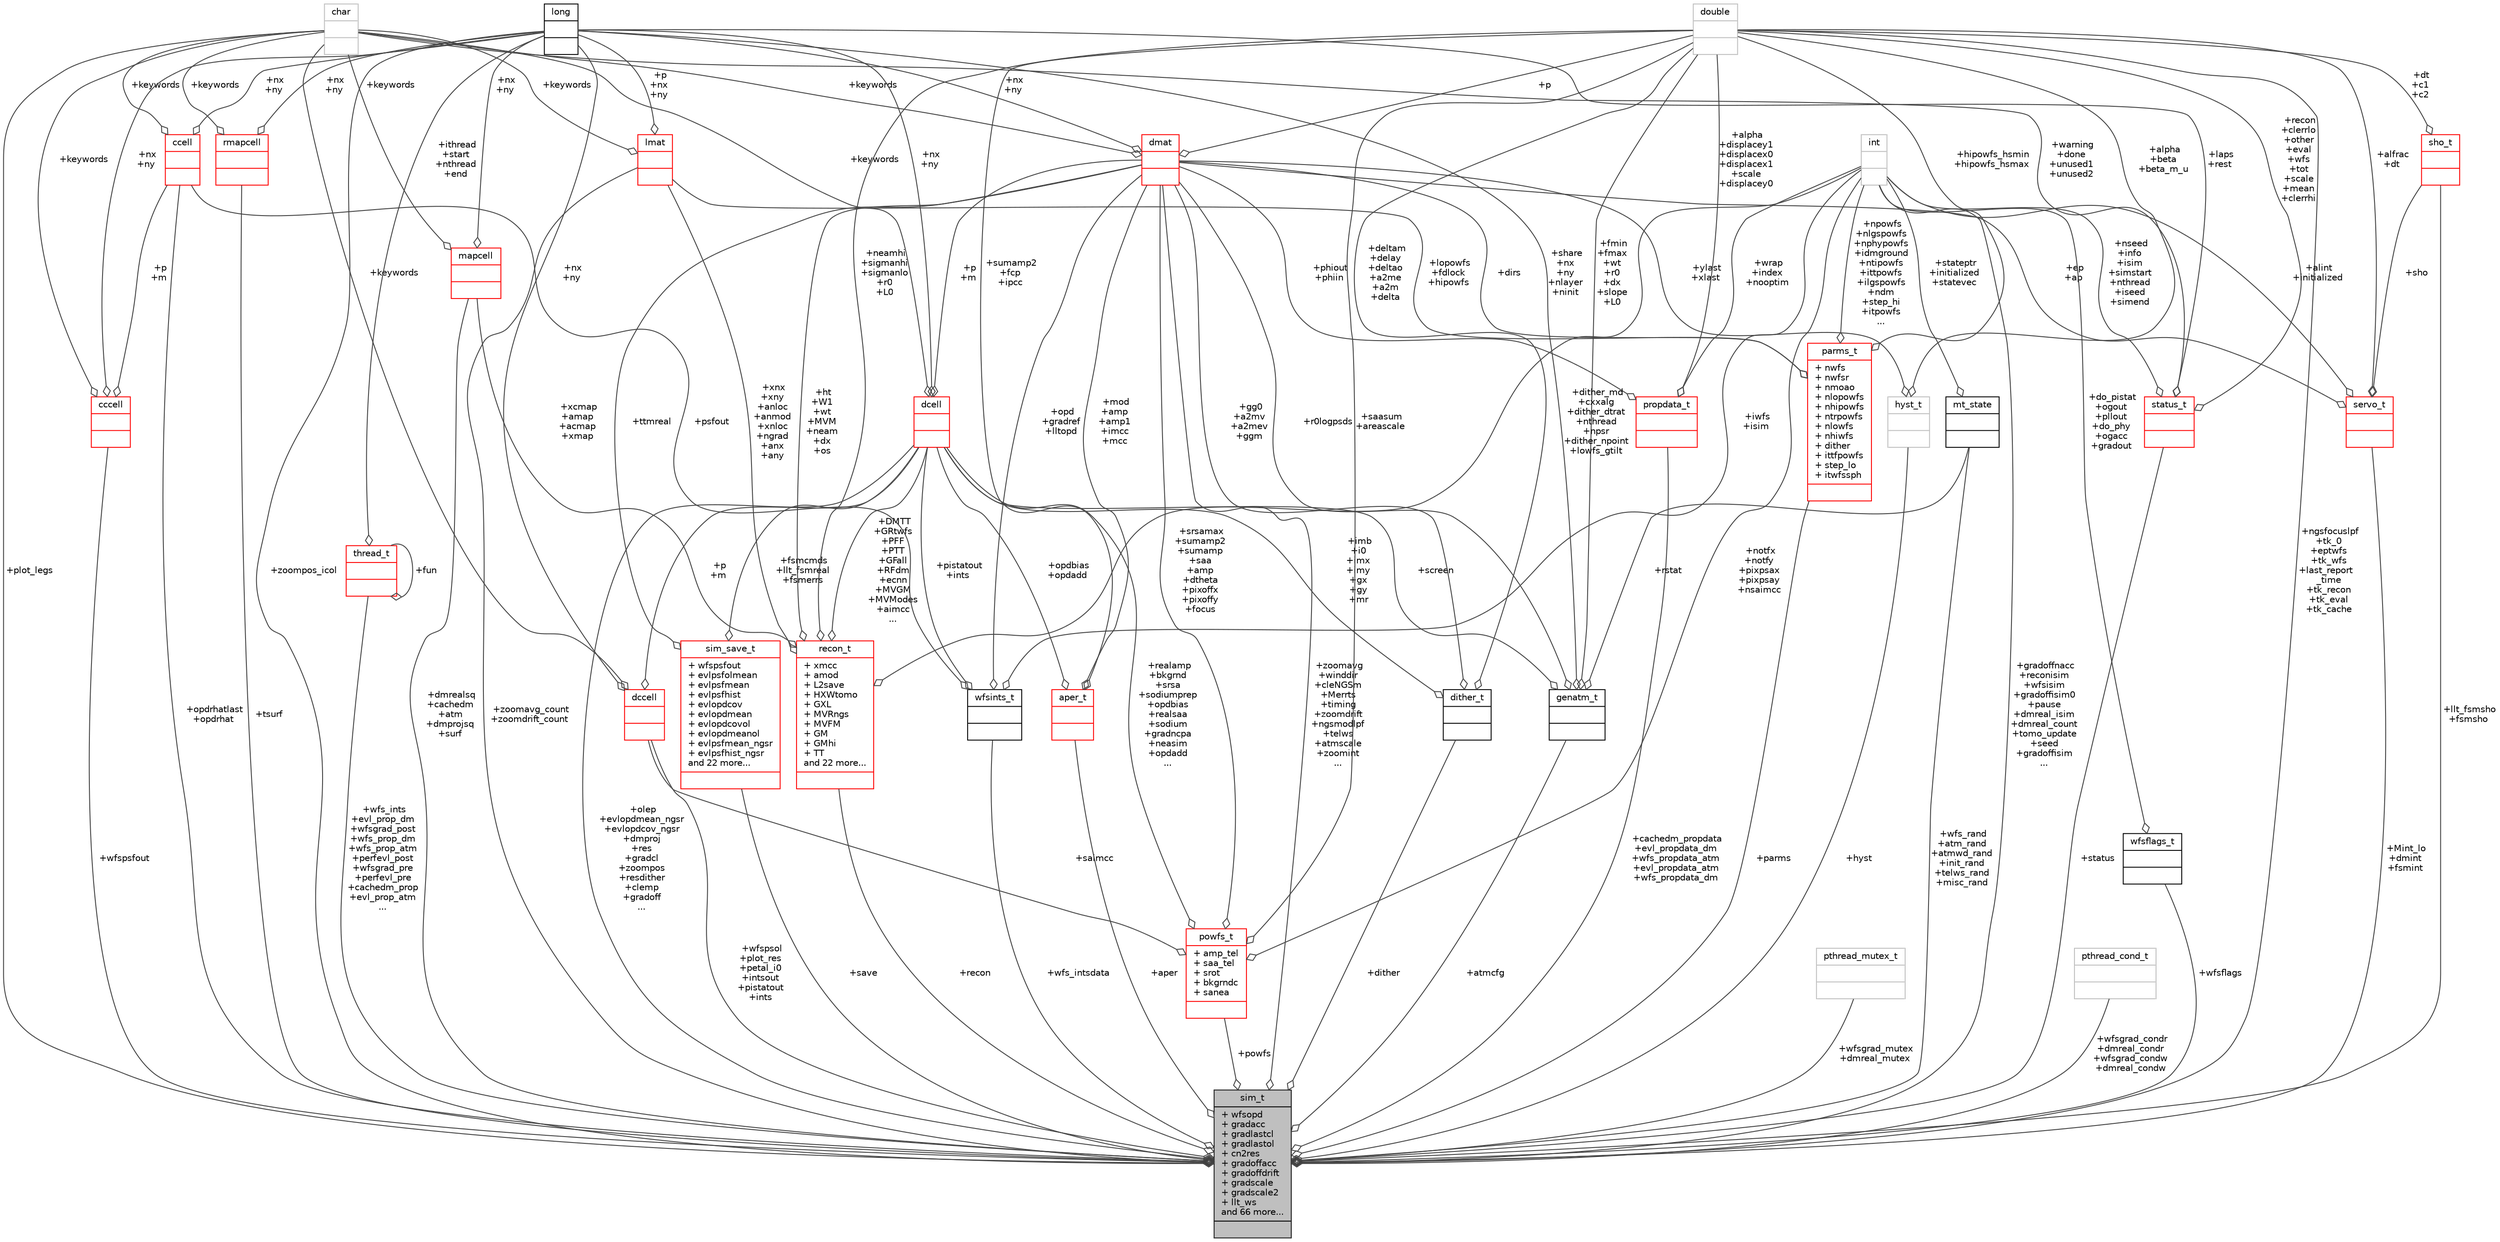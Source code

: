 digraph "sim_t"
{
 // INTERACTIVE_SVG=YES
  bgcolor="transparent";
  edge [fontname="Helvetica",fontsize="10",labelfontname="Helvetica",labelfontsize="10"];
  node [fontname="Helvetica",fontsize="10",shape=record];
  Node367 [label="{sim_t\n|+ wfsopd\l+ gradacc\l+ gradlastcl\l+ gradlastol\l+ cn2res\l+ gradoffacc\l+ gradoffdrift\l+ gradscale\l+ gradscale2\l+ llt_ws\land 66 more...\l|}",height=0.2,width=0.4,color="black", fillcolor="grey75", style="filled", fontcolor="black"];
  Node368 -> Node367 [color="grey25",fontsize="10",style="solid",label=" +olep\n+evlopdmean_ngsr\n+evlopdcov_ngsr\n+dmproj\n+res\n+gradcl\n+zoompos\n+resdither\n+clemp\n+gradoff\n..." ,arrowhead="odiamond",fontname="Helvetica"];
  Node368 [label="{dcell\n||}",height=0.2,width=0.4,color="red",URL="$type_8h.html#structdcell"];
  Node370 -> Node368 [color="grey25",fontsize="10",style="solid",label=" +keywords" ,arrowhead="odiamond",fontname="Helvetica"];
  Node370 [label="{char\n||}",height=0.2,width=0.4,color="grey75"];
  Node376 -> Node368 [color="grey25",fontsize="10",style="solid",label=" +p\n+m" ,arrowhead="odiamond",fontname="Helvetica"];
  Node376 [label="{dmat\n||}",height=0.2,width=0.4,color="red",URL="$type_8h.html#structdmat"];
  Node379 -> Node376 [color="grey25",fontsize="10",style="solid",label=" +p" ,arrowhead="odiamond",fontname="Helvetica"];
  Node379 [label="{double\n||}",height=0.2,width=0.4,color="grey75"];
  Node370 -> Node376 [color="grey25",fontsize="10",style="solid",label=" +keywords" ,arrowhead="odiamond",fontname="Helvetica"];
  Node378 -> Node376 [color="grey25",fontsize="10",style="solid",label=" +nx\n+ny" ,arrowhead="odiamond",fontname="Helvetica"];
  Node378 [label="{long\n||}",height=0.2,width=0.4,color="black",URL="$classlong.html"];
  Node378 -> Node368 [color="grey25",fontsize="10",style="solid",label=" +nx\n+ny" ,arrowhead="odiamond",fontname="Helvetica"];
  Node382 -> Node367 [color="grey25",fontsize="10",style="solid",label=" +wfs_ints\n+evl_prop_dm\n+wfsgrad_post\n+wfs_prop_dm\n+wfs_prop_atm\n+perfevl_post\n+wfsgrad_pre\n+perfevl_pre\n+cachedm_prop\n+evl_prop_atm\n..." ,arrowhead="odiamond",fontname="Helvetica"];
  Node382 [label="{thread_t\n||}",height=0.2,width=0.4,color="red",URL="$thread_8h.html#structthread__t"];
  Node382 -> Node382 [color="grey25",fontsize="10",style="solid",label=" +fun" ,arrowhead="odiamond",fontname="Helvetica"];
  Node378 -> Node382 [color="grey25",fontsize="10",style="solid",label=" +ithread\n+start\n+nthread\n+end" ,arrowhead="odiamond",fontname="Helvetica"];
  Node383 -> Node367 [color="grey25",fontsize="10",style="solid",label=" +cachedm_propdata\n+evl_propdata_dm\n+wfs_propdata_atm\n+evl_propdata_atm\n+wfs_propdata_dm" ,arrowhead="odiamond",fontname="Helvetica"];
  Node383 [label="{propdata_t\n||}",height=0.2,width=0.4,color="red",URL="$lib_2accphi_8h.html#structpropdata__t"];
  Node379 -> Node383 [color="grey25",fontsize="10",style="solid",label=" +alpha\n+displacey1\n+displacex0\n+displacex1\n+scale\n+displacey0" ,arrowhead="odiamond",fontname="Helvetica"];
  Node371 -> Node383 [color="grey25",fontsize="10",style="solid",label=" +wrap\n+index\n+nooptim" ,arrowhead="odiamond",fontname="Helvetica"];
  Node371 [label="{int\n||}",height=0.2,width=0.4,color="grey75"];
  Node376 -> Node383 [color="grey25",fontsize="10",style="solid",label=" +phiout\n+phiin" ,arrowhead="odiamond",fontname="Helvetica"];
  Node393 -> Node367 [color="grey25",fontsize="10",style="solid",label=" +Mint_lo\n+dmint\n+fsmint" ,arrowhead="odiamond",fontname="Helvetica"];
  Node393 [label="{servo_t\n||}",height=0.2,width=0.4,color="red",URL="$servo_8h.html#structservo__t"];
  Node379 -> Node393 [color="grey25",fontsize="10",style="solid",label=" +alfrac\n+dt" ,arrowhead="odiamond",fontname="Helvetica"];
  Node396 -> Node393 [color="grey25",fontsize="10",style="solid",label=" +sho" ,arrowhead="odiamond",fontname="Helvetica"];
  Node396 [label="{sho_t\n||}",height=0.2,width=0.4,color="red",URL="$servo_8h.html#structsho__t"];
  Node379 -> Node396 [color="grey25",fontsize="10",style="solid",label=" +dt\n+c1\n+c2" ,arrowhead="odiamond",fontname="Helvetica"];
  Node371 -> Node393 [color="grey25",fontsize="10",style="solid",label=" +alint\n+initialized" ,arrowhead="odiamond",fontname="Helvetica"];
  Node376 -> Node393 [color="grey25",fontsize="10",style="solid",label=" +ep\n+ap" ,arrowhead="odiamond",fontname="Helvetica"];
  Node398 -> Node367 [color="grey25",fontsize="10",style="solid",label=" +wfspsol\n+plot_res\n+petal_i0\n+intsout\n+pistatout\n+ints" ,arrowhead="odiamond",fontname="Helvetica"];
  Node398 [label="{dccell\n||}",height=0.2,width=0.4,color="red",URL="$type_8h.html#structdccell"];
  Node368 -> Node398 [color="grey25",fontsize="10",style="solid",label=" +p\n+m" ,arrowhead="odiamond",fontname="Helvetica"];
  Node370 -> Node398 [color="grey25",fontsize="10",style="solid",label=" +keywords" ,arrowhead="odiamond",fontname="Helvetica"];
  Node378 -> Node398 [color="grey25",fontsize="10",style="solid",label=" +nx\n+ny" ,arrowhead="odiamond",fontname="Helvetica"];
  Node399 -> Node367 [color="grey25",fontsize="10",style="solid",label=" +dither" ,arrowhead="odiamond",fontname="Helvetica"];
  Node399 [label="{dither_t\n||}",height=0.2,width=0.4,color="black",URL="$maos_2types_8h.html#structdither__t"];
  Node368 -> Node399 [color="grey25",fontsize="10",style="solid",label=" +imb\n+i0\n+imx\n+imy\n+gx\n+gy\n+mr" ,arrowhead="odiamond",fontname="Helvetica"];
  Node379 -> Node399 [color="grey25",fontsize="10",style="solid",label=" +deltam\n+delay\n+deltao\n+a2me\n+a2m\n+delta" ,arrowhead="odiamond",fontname="Helvetica"];
  Node376 -> Node399 [color="grey25",fontsize="10",style="solid",label=" +gg0\n+a2mv\n+a2mev\n+ggm" ,arrowhead="odiamond",fontname="Helvetica"];
  Node400 -> Node367 [color="grey25",fontsize="10",style="solid",label=" +wfs_intsdata" ,arrowhead="odiamond",fontname="Helvetica"];
  Node400 [label="{wfsints_t\n||}",height=0.2,width=0.4,color="black",URL="$maos_2types_8h.html#structwfsints__t"];
  Node368 -> Node400 [color="grey25",fontsize="10",style="solid",label=" +pistatout\n+ints" ,arrowhead="odiamond",fontname="Helvetica"];
  Node371 -> Node400 [color="grey25",fontsize="10",style="solid",label=" +iwfs\n+isim" ,arrowhead="odiamond",fontname="Helvetica"];
  Node376 -> Node400 [color="grey25",fontsize="10",style="solid",label=" +opd\n+gradref\n+lltopd" ,arrowhead="odiamond",fontname="Helvetica"];
  Node401 -> Node400 [color="grey25",fontsize="10",style="solid",label=" +psfout" ,arrowhead="odiamond",fontname="Helvetica"];
  Node401 [label="{ccell\n||}",height=0.2,width=0.4,color="red",URL="$type_8h.html#structccell"];
  Node370 -> Node401 [color="grey25",fontsize="10",style="solid",label=" +keywords" ,arrowhead="odiamond",fontname="Helvetica"];
  Node378 -> Node401 [color="grey25",fontsize="10",style="solid",label=" +nx\n+ny" ,arrowhead="odiamond",fontname="Helvetica"];
  Node379 -> Node367 [color="grey25",fontsize="10",style="solid",label=" +ngsfocuslpf\n+tk_0\n+eptwfs\n+tk_wfs\n+last_report\l_time\n+tk_recon\n+tk_eval\n+tk_cache" ,arrowhead="odiamond",fontname="Helvetica"];
  Node404 -> Node367 [color="grey25",fontsize="10",style="solid",label=" +wfspsfout" ,arrowhead="odiamond",fontname="Helvetica"];
  Node404 [label="{cccell\n||}",height=0.2,width=0.4,color="red",URL="$type_8h.html#structcccell"];
  Node370 -> Node404 [color="grey25",fontsize="10",style="solid",label=" +keywords" ,arrowhead="odiamond",fontname="Helvetica"];
  Node378 -> Node404 [color="grey25",fontsize="10",style="solid",label=" +nx\n+ny" ,arrowhead="odiamond",fontname="Helvetica"];
  Node401 -> Node404 [color="grey25",fontsize="10",style="solid",label=" +p\n+m" ,arrowhead="odiamond",fontname="Helvetica"];
  Node405 -> Node367 [color="grey25",fontsize="10",style="solid",label=" +wfsflags" ,arrowhead="odiamond",fontname="Helvetica"];
  Node405 [label="{wfsflags_t\n||}",height=0.2,width=0.4,color="black",URL="$maos_2types_8h.html#structwfsflags__t"];
  Node371 -> Node405 [color="grey25",fontsize="10",style="solid",label=" +do_pistat\n+ogout\n+pllout\n+do_phy\n+ogacc\n+gradout" ,arrowhead="odiamond",fontname="Helvetica"];
  Node406 -> Node367 [color="grey25",fontsize="10",style="solid",label=" +zoomavg_count\n+zoomdrift_count" ,arrowhead="odiamond",fontname="Helvetica"];
  Node406 [label="{lmat\n||}",height=0.2,width=0.4,color="red",URL="$type_8h.html#structlmat"];
  Node370 -> Node406 [color="grey25",fontsize="10",style="solid",label=" +keywords" ,arrowhead="odiamond",fontname="Helvetica"];
  Node378 -> Node406 [color="grey25",fontsize="10",style="solid",label=" +p\n+nx\n+ny" ,arrowhead="odiamond",fontname="Helvetica"];
  Node407 -> Node367 [color="grey25",fontsize="10",style="solid",label=" +atmcfg" ,arrowhead="odiamond",fontname="Helvetica"];
  Node407 [label="{genatm_t\n||}",height=0.2,width=0.4,color="black",URL="$turbulence_8h.html#structgenatm__t"];
  Node368 -> Node407 [color="grey25",fontsize="10",style="solid",label=" +screen" ,arrowhead="odiamond",fontname="Helvetica"];
  Node379 -> Node407 [color="grey25",fontsize="10",style="solid",label=" +fmin\n+fmax\n+wt\n+r0\n+dx\n+slope\n+L0" ,arrowhead="odiamond",fontname="Helvetica"];
  Node408 -> Node407 [color="grey25",fontsize="10",style="solid",label=" +rstat" ,arrowhead="odiamond",fontname="Helvetica"];
  Node408 [label="{mt_state\n||}",height=0.2,width=0.4,color="black",URL="$structmt__state.html"];
  Node371 -> Node408 [color="grey25",fontsize="10",style="solid",label=" +stateptr\n+initialized\n+statevec" ,arrowhead="odiamond",fontname="Helvetica"];
  Node376 -> Node407 [color="grey25",fontsize="10",style="solid",label=" +r0logpsds" ,arrowhead="odiamond",fontname="Helvetica"];
  Node378 -> Node407 [color="grey25",fontsize="10",style="solid",label=" +share\n+nx\n+ny\n+nlayer\n+ninit" ,arrowhead="odiamond",fontname="Helvetica"];
  Node370 -> Node367 [color="grey25",fontsize="10",style="solid",label=" +plot_legs" ,arrowhead="odiamond",fontname="Helvetica"];
  Node409 -> Node367 [color="grey25",fontsize="10",style="solid",label=" +hyst" ,arrowhead="odiamond",fontname="Helvetica"];
  Node409 [label="{hyst_t\n||}",height=0.2,width=0.4,color="grey75"];
  Node379 -> Node409 [color="grey25",fontsize="10",style="solid",label=" +alpha\n+beta\n+beta_m_u" ,arrowhead="odiamond",fontname="Helvetica"];
  Node376 -> Node409 [color="grey25",fontsize="10",style="solid",label=" +ylast\n+xlast" ,arrowhead="odiamond",fontname="Helvetica"];
  Node410 -> Node367 [color="grey25",fontsize="10",style="solid",label=" +tsurf" ,arrowhead="odiamond",fontname="Helvetica"];
  Node410 [label="{rmapcell\n||}",height=0.2,width=0.4,color="red",URL="$type_8h.html#structrmapcell"];
  Node370 -> Node410 [color="grey25",fontsize="10",style="solid",label=" +keywords" ,arrowhead="odiamond",fontname="Helvetica"];
  Node378 -> Node410 [color="grey25",fontsize="10",style="solid",label=" +nx\n+ny" ,arrowhead="odiamond",fontname="Helvetica"];
  Node413 -> Node367 [color="grey25",fontsize="10",style="solid",label=" +wfsgrad_mutex\n+dmreal_mutex" ,arrowhead="odiamond",fontname="Helvetica"];
  Node413 [label="{pthread_mutex_t\n||}",height=0.2,width=0.4,color="grey75"];
  Node396 -> Node367 [color="grey25",fontsize="10",style="solid",label=" +llt_fsmsho\n+fsmsho" ,arrowhead="odiamond",fontname="Helvetica"];
  Node414 -> Node367 [color="grey25",fontsize="10",style="solid",label=" +recon" ,arrowhead="odiamond",fontname="Helvetica"];
  Node414 [label="{recon_t\n|+ xmcc\l+ amod\l+ L2save\l+ HXWtomo\l+ GXL\l+ MVRngs\l+ MVFM\l+ GM\l+ GMhi\l+ TT\land 22 more...\l|}",height=0.2,width=0.4,color="red",URL="$maos_2types_8h.html#structrecon__t"];
  Node368 -> Node414 [color="grey25",fontsize="10",style="solid",label=" +DMTT\n+GRtwfs\n+PFF\n+PTT\n+GFall\n+RFdm\n+ecnn\n+MVGM\n+MVModes\n+aimcc\n..." ,arrowhead="odiamond",fontname="Helvetica"];
  Node379 -> Node414 [color="grey25",fontsize="10",style="solid",label=" +neamhi\n+sigmanhi\n+sigmanlo\n+r0\n+L0" ,arrowhead="odiamond",fontname="Helvetica"];
  Node406 -> Node414 [color="grey25",fontsize="10",style="solid",label=" +xnx\n+xny\n+anloc\n+anmod\n+xnloc\n+ngrad\n+anx\n+any" ,arrowhead="odiamond",fontname="Helvetica"];
  Node371 -> Node414 [color="grey25",fontsize="10",style="solid",label=" +dither_md\n+cxxalg\n+dither_dtrat\n+nthread\n+npsr\n+dither_npoint\n+lowfs_gtilt" ,arrowhead="odiamond",fontname="Helvetica"];
  Node424 -> Node414 [color="grey25",fontsize="10",style="solid",label=" +xcmap\n+amap\n+acmap\n+xmap" ,arrowhead="odiamond",fontname="Helvetica"];
  Node424 [label="{mapcell\n||}",height=0.2,width=0.4,color="red",URL="$type_8h.html#structmapcell"];
  Node370 -> Node424 [color="grey25",fontsize="10",style="solid",label=" +keywords" ,arrowhead="odiamond",fontname="Helvetica"];
  Node378 -> Node424 [color="grey25",fontsize="10",style="solid",label=" +nx\n+ny" ,arrowhead="odiamond",fontname="Helvetica"];
  Node376 -> Node414 [color="grey25",fontsize="10",style="solid",label=" +ht\n+W1\n+wt\n+MVM\n+neam\n+dx\n+os" ,arrowhead="odiamond",fontname="Helvetica"];
  Node435 -> Node367 [color="grey25",fontsize="10",style="solid",label=" +status" ,arrowhead="odiamond",fontname="Helvetica"];
  Node435 [label="{status_t\n||}",height=0.2,width=0.4,color="red",URL="$structstatus__t.html"];
  Node379 -> Node435 [color="grey25",fontsize="10",style="solid",label=" +recon\n+clerrlo\n+other\n+eval\n+wfs\n+tot\n+scale\n+mean\n+clerrhi" ,arrowhead="odiamond",fontname="Helvetica"];
  Node370 -> Node435 [color="grey25",fontsize="10",style="solid",label=" +warning\n+done\n+unused1\n+unused2" ,arrowhead="odiamond",fontname="Helvetica"];
  Node371 -> Node435 [color="grey25",fontsize="10",style="solid",label=" +nseed\n+info\n+isim\n+simstart\n+nthread\n+iseed\n+simend" ,arrowhead="odiamond",fontname="Helvetica"];
  Node378 -> Node435 [color="grey25",fontsize="10",style="solid",label=" +laps\n+rest" ,arrowhead="odiamond",fontname="Helvetica"];
  Node371 -> Node367 [color="grey25",fontsize="10",style="solid",label=" +gradoffnacc\n+reconisim\n+wfsisim\n+gradoffisim0\n+pause\n+dmreal_isim\n+dmreal_count\n+tomo_update\n+seed\n+gradoffisim\n..." ,arrowhead="odiamond",fontname="Helvetica"];
  Node408 -> Node367 [color="grey25",fontsize="10",style="solid",label=" +wfs_rand\n+atm_rand\n+atmwd_rand\n+init_rand\n+telws_rand\n+misc_rand" ,arrowhead="odiamond",fontname="Helvetica"];
  Node376 -> Node367 [color="grey25",fontsize="10",style="solid",label=" +zoomavg\n+winddir\n+cleNGSm\n+Merrts\n+timing\n+zoomdrift\n+ngsmodlpf\n+telws\n+atmscale\n+zoomint\n..." ,arrowhead="odiamond",fontname="Helvetica"];
  Node424 -> Node367 [color="grey25",fontsize="10",style="solid",label=" +dmrealsq\n+cachedm\n+atm\n+dmprojsq\n+surf" ,arrowhead="odiamond",fontname="Helvetica"];
  Node437 -> Node367 [color="grey25",fontsize="10",style="solid",label=" +wfsgrad_condr\n+dmreal_condr\n+wfsgrad_condw\n+dmreal_condw" ,arrowhead="odiamond",fontname="Helvetica"];
  Node437 [label="{pthread_cond_t\n||}",height=0.2,width=0.4,color="grey75"];
  Node438 -> Node367 [color="grey25",fontsize="10",style="solid",label=" +powfs" ,arrowhead="odiamond",fontname="Helvetica"];
  Node438 [label="{powfs_t\n|+ amp_tel\l+ saa_tel\l+ srot\l+ bkgrndc\l+ sanea\l|}",height=0.2,width=0.4,color="red",URL="$maos_2types_8h.html#structpowfs__t"];
  Node368 -> Node438 [color="grey25",fontsize="10",style="solid",label=" +realamp\n+bkgrnd\n+srsa\n+sodiumprep\n+opdbias\n+realsaa\n+sodium\n+gradncpa\n+neasim\n+opdadd\n..." ,arrowhead="odiamond",fontname="Helvetica"];
  Node398 -> Node438 [color="grey25",fontsize="10",style="solid",label=" +saimcc" ,arrowhead="odiamond",fontname="Helvetica"];
  Node379 -> Node438 [color="grey25",fontsize="10",style="solid",label=" +saasum\n+areascale" ,arrowhead="odiamond",fontname="Helvetica"];
  Node371 -> Node438 [color="grey25",fontsize="10",style="solid",label=" +notfx\n+notfy\n+pixpsax\n+pixpsay\n+nsaimcc" ,arrowhead="odiamond",fontname="Helvetica"];
  Node376 -> Node438 [color="grey25",fontsize="10",style="solid",label=" +srsamax\n+sumamp2\n+sumamp\n+saa\n+amp\n+dtheta\n+pixoffx\n+pixoffy\n+focus" ,arrowhead="odiamond",fontname="Helvetica"];
  Node378 -> Node367 [color="grey25",fontsize="10",style="solid",label=" +zoompos_icol" ,arrowhead="odiamond",fontname="Helvetica"];
  Node447 -> Node367 [color="grey25",fontsize="10",style="solid",label=" +aper" ,arrowhead="odiamond",fontname="Helvetica"];
  Node447 [label="{aper_t\n||}",height=0.2,width=0.4,color="red",URL="$maos_2types_8h.html#structaper__t"];
  Node368 -> Node447 [color="grey25",fontsize="10",style="solid",label=" +opdbias\n+opdadd" ,arrowhead="odiamond",fontname="Helvetica"];
  Node379 -> Node447 [color="grey25",fontsize="10",style="solid",label=" +sumamp2\n+fcp\n+ipcc" ,arrowhead="odiamond",fontname="Helvetica"];
  Node376 -> Node447 [color="grey25",fontsize="10",style="solid",label=" +mod\n+amp\n+amp1\n+imcc\n+mcc" ,arrowhead="odiamond",fontname="Helvetica"];
  Node448 -> Node367 [color="grey25",fontsize="10",style="solid",label=" +parms" ,arrowhead="odiamond",fontname="Helvetica"];
  Node448 [label="{parms_t\n|+ nwfs\l+ nwfsr\l+ nmoao\l+ nlopowfs\l+ nhipowfs\l+ ntrpowfs\l+ nlowfs\l+ nhiwfs\l+ dither\l+ ittfpowfs\l+ step_lo\l+ itwfssph\l|}",height=0.2,width=0.4,color="red",URL="$parms_8h.html#structparms__t"];
  Node379 -> Node448 [color="grey25",fontsize="10",style="solid",label=" +hipowfs_hsmin\n+hipowfs_hsmax" ,arrowhead="odiamond",fontname="Helvetica"];
  Node406 -> Node448 [color="grey25",fontsize="10",style="solid",label=" +lopowfs\n+fdlock\n+hipowfs" ,arrowhead="odiamond",fontname="Helvetica"];
  Node371 -> Node448 [color="grey25",fontsize="10",style="solid",label=" +npowfs\n+nlgspowfs\n+nphypowfs\n+idmground\n+ntipowfs\n+ittpowfs\n+ilgspowfs\n+ndm\n+step_hi\n+itpowfs\n..." ,arrowhead="odiamond",fontname="Helvetica"];
  Node376 -> Node448 [color="grey25",fontsize="10",style="solid",label=" +dirs" ,arrowhead="odiamond",fontname="Helvetica"];
  Node401 -> Node367 [color="grey25",fontsize="10",style="solid",label=" +opdrhatlast\n+opdrhat" ,arrowhead="odiamond",fontname="Helvetica"];
  Node470 -> Node367 [color="grey25",fontsize="10",style="solid",label=" +save" ,arrowhead="odiamond",fontname="Helvetica"];
  Node470 [label="{sim_save_t\n|+ wfspsfout\l+ evlpsfolmean\l+ evlpsfmean\l+ evlpsfhist\l+ evlopdcov\l+ evlopdmean\l+ evlopdcovol\l+ evlopdmeanol\l+ evlpsfmean_ngsr\l+ evlpsfhist_ngsr\land 22 more...\l|}",height=0.2,width=0.4,color="red",URL="$maos_2types_8h.html#structsim__save__t"];
  Node368 -> Node470 [color="grey25",fontsize="10",style="solid",label=" +fsmcmds\n+llt_fsmreal\n+fsmerrs" ,arrowhead="odiamond",fontname="Helvetica"];
  Node376 -> Node470 [color="grey25",fontsize="10",style="solid",label=" +ttmreal" ,arrowhead="odiamond",fontname="Helvetica"];
}
